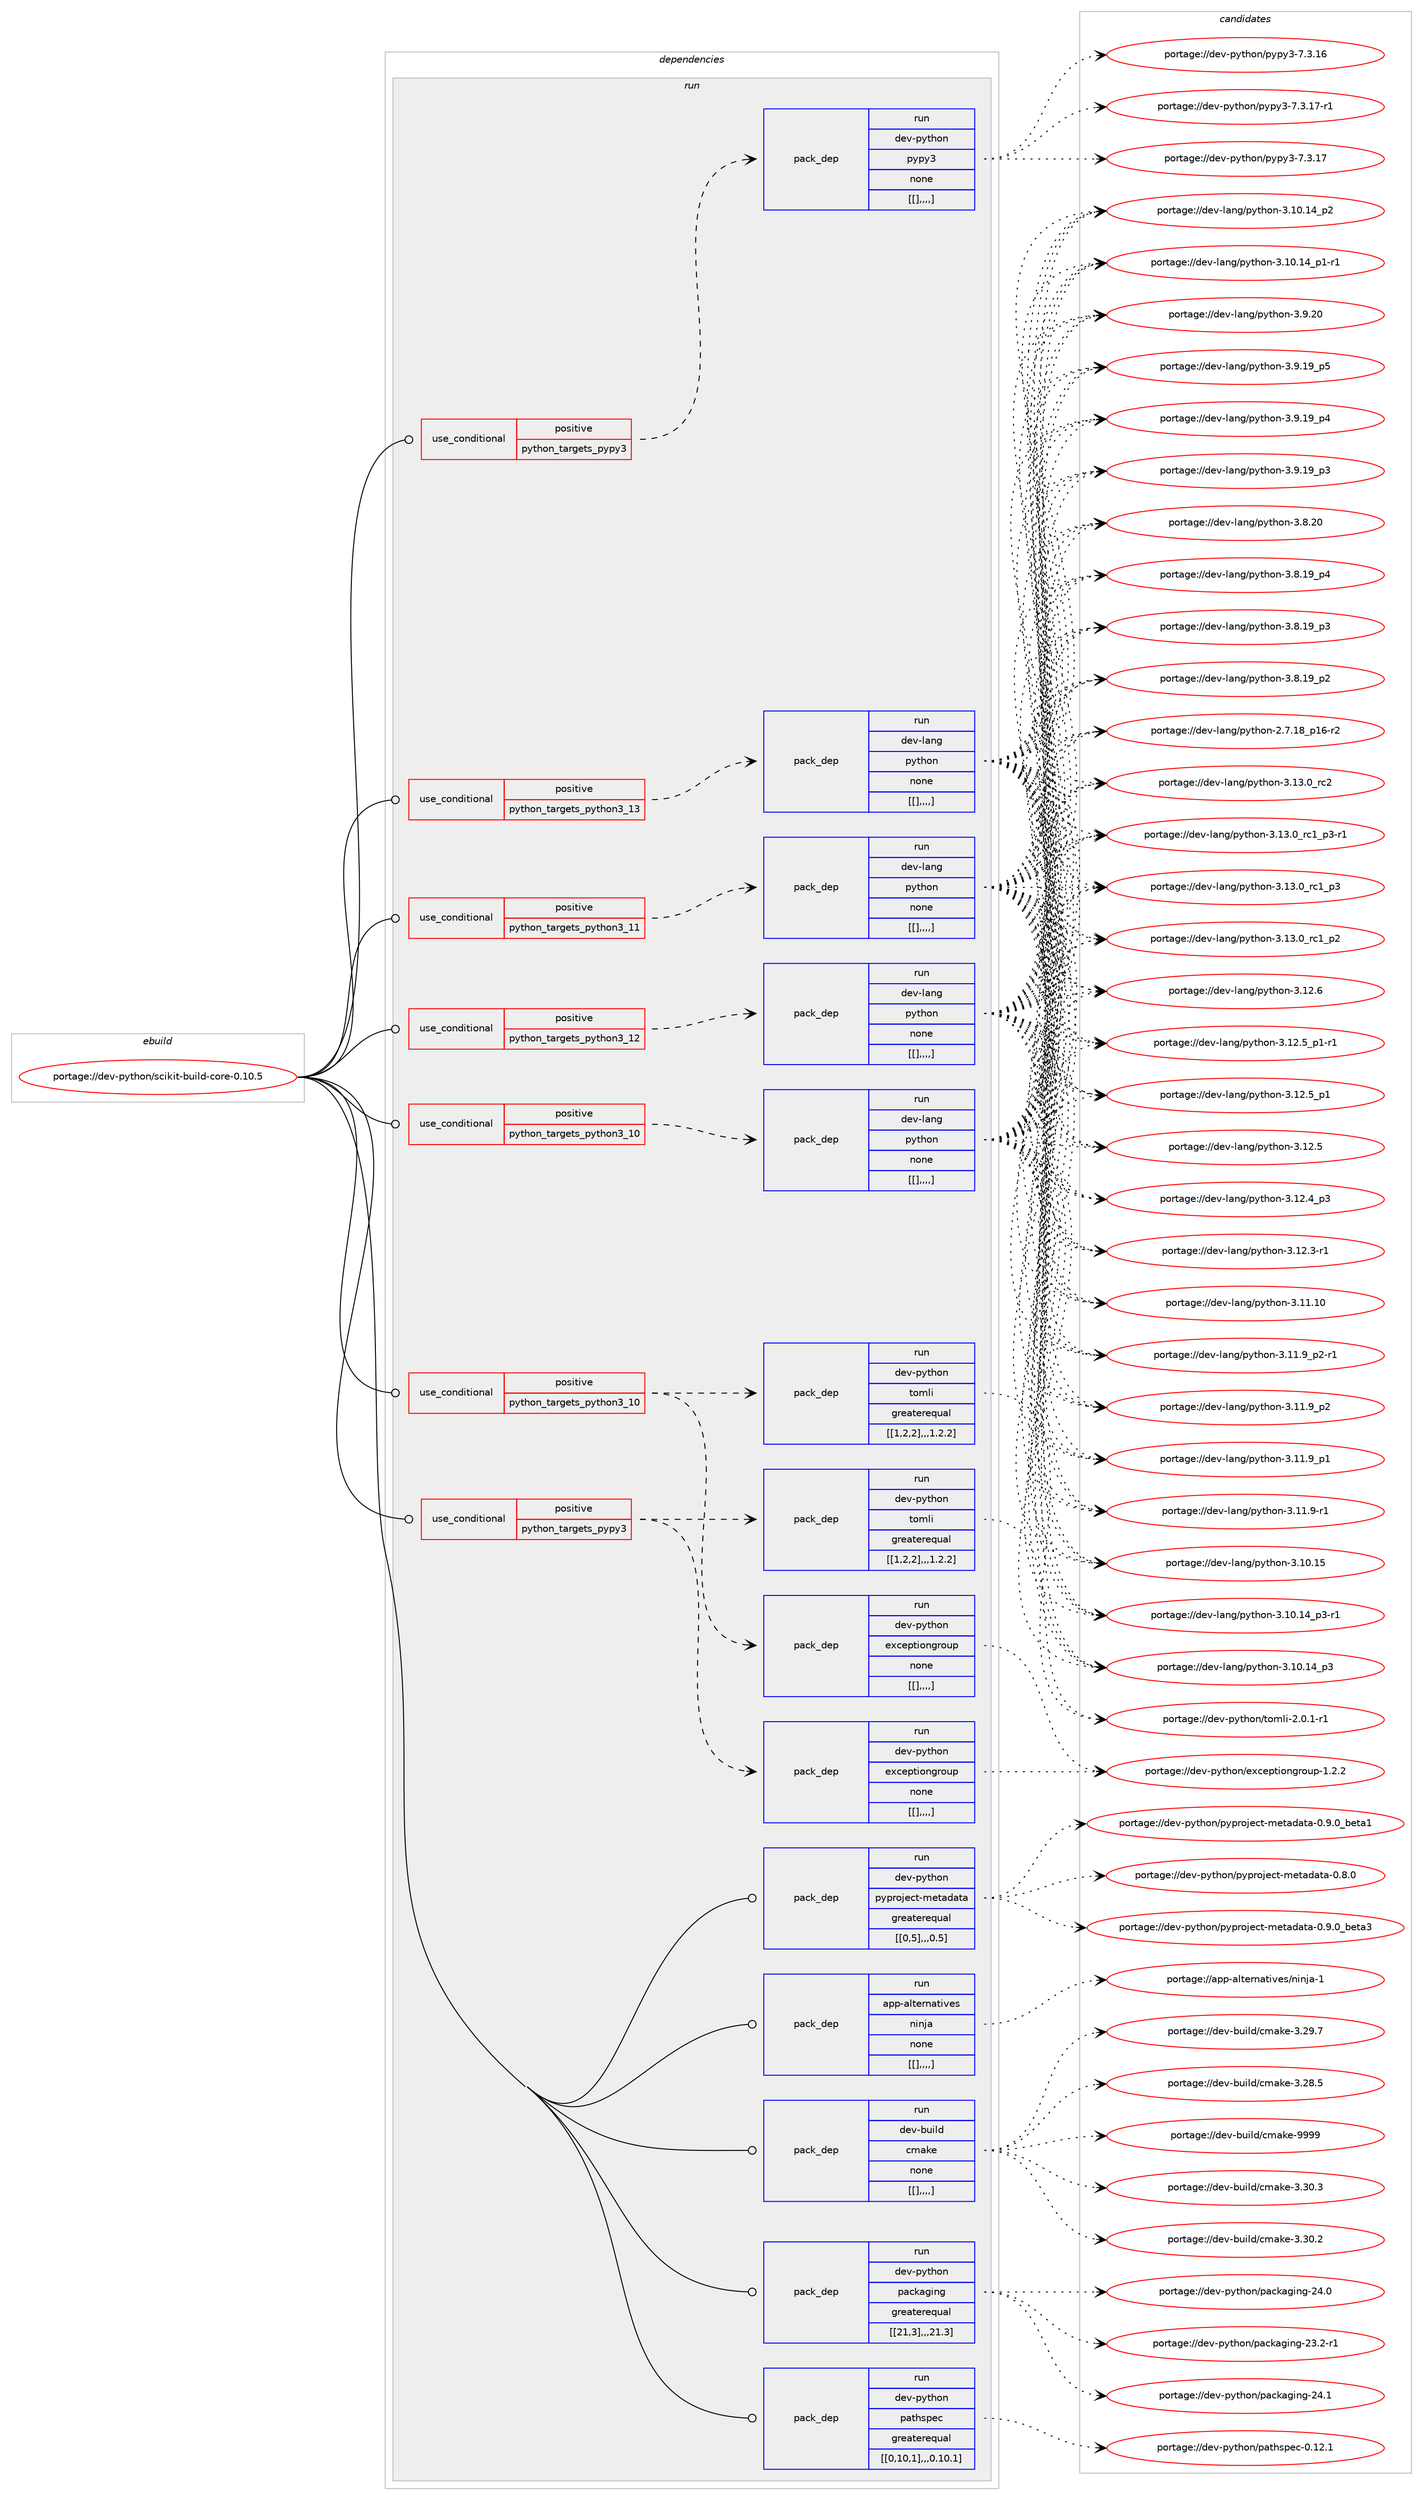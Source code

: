 digraph prolog {

# *************
# Graph options
# *************

newrank=true;
concentrate=true;
compound=true;
graph [rankdir=LR,fontname=Helvetica,fontsize=10,ranksep=1.5];#, ranksep=2.5, nodesep=0.2];
edge  [arrowhead=vee];
node  [fontname=Helvetica,fontsize=10];

# **********
# The ebuild
# **********

subgraph cluster_leftcol {
color=gray;
label=<<i>ebuild</i>>;
id [label="portage://dev-python/scikit-build-core-0.10.5", color=red, width=4, href="../dev-python/scikit-build-core-0.10.5.svg"];
}

# ****************
# The dependencies
# ****************

subgraph cluster_midcol {
color=gray;
label=<<i>dependencies</i>>;
subgraph cluster_compile {
fillcolor="#eeeeee";
style=filled;
label=<<i>compile</i>>;
}
subgraph cluster_compileandrun {
fillcolor="#eeeeee";
style=filled;
label=<<i>compile and run</i>>;
}
subgraph cluster_run {
fillcolor="#eeeeee";
style=filled;
label=<<i>run</i>>;
subgraph cond40241 {
dependency164520 [label=<<TABLE BORDER="0" CELLBORDER="1" CELLSPACING="0" CELLPADDING="4"><TR><TD ROWSPAN="3" CELLPADDING="10">use_conditional</TD></TR><TR><TD>positive</TD></TR><TR><TD>python_targets_pypy3</TD></TR></TABLE>>, shape=none, color=red];
subgraph pack123018 {
dependency164521 [label=<<TABLE BORDER="0" CELLBORDER="1" CELLSPACING="0" CELLPADDING="4" WIDTH="220"><TR><TD ROWSPAN="6" CELLPADDING="30">pack_dep</TD></TR><TR><TD WIDTH="110">run</TD></TR><TR><TD>dev-python</TD></TR><TR><TD>exceptiongroup</TD></TR><TR><TD>none</TD></TR><TR><TD>[[],,,,]</TD></TR></TABLE>>, shape=none, color=blue];
}
dependency164520:e -> dependency164521:w [weight=20,style="dashed",arrowhead="vee"];
subgraph pack123019 {
dependency164522 [label=<<TABLE BORDER="0" CELLBORDER="1" CELLSPACING="0" CELLPADDING="4" WIDTH="220"><TR><TD ROWSPAN="6" CELLPADDING="30">pack_dep</TD></TR><TR><TD WIDTH="110">run</TD></TR><TR><TD>dev-python</TD></TR><TR><TD>tomli</TD></TR><TR><TD>greaterequal</TD></TR><TR><TD>[[1,2,2],,,1.2.2]</TD></TR></TABLE>>, shape=none, color=blue];
}
dependency164520:e -> dependency164522:w [weight=20,style="dashed",arrowhead="vee"];
}
id:e -> dependency164520:w [weight=20,style="solid",arrowhead="odot"];
subgraph cond40242 {
dependency164523 [label=<<TABLE BORDER="0" CELLBORDER="1" CELLSPACING="0" CELLPADDING="4"><TR><TD ROWSPAN="3" CELLPADDING="10">use_conditional</TD></TR><TR><TD>positive</TD></TR><TR><TD>python_targets_pypy3</TD></TR></TABLE>>, shape=none, color=red];
subgraph pack123020 {
dependency164524 [label=<<TABLE BORDER="0" CELLBORDER="1" CELLSPACING="0" CELLPADDING="4" WIDTH="220"><TR><TD ROWSPAN="6" CELLPADDING="30">pack_dep</TD></TR><TR><TD WIDTH="110">run</TD></TR><TR><TD>dev-python</TD></TR><TR><TD>pypy3</TD></TR><TR><TD>none</TD></TR><TR><TD>[[],,,,]</TD></TR></TABLE>>, shape=none, color=blue];
}
dependency164523:e -> dependency164524:w [weight=20,style="dashed",arrowhead="vee"];
}
id:e -> dependency164523:w [weight=20,style="solid",arrowhead="odot"];
subgraph cond40243 {
dependency164525 [label=<<TABLE BORDER="0" CELLBORDER="1" CELLSPACING="0" CELLPADDING="4"><TR><TD ROWSPAN="3" CELLPADDING="10">use_conditional</TD></TR><TR><TD>positive</TD></TR><TR><TD>python_targets_python3_10</TD></TR></TABLE>>, shape=none, color=red];
subgraph pack123021 {
dependency164526 [label=<<TABLE BORDER="0" CELLBORDER="1" CELLSPACING="0" CELLPADDING="4" WIDTH="220"><TR><TD ROWSPAN="6" CELLPADDING="30">pack_dep</TD></TR><TR><TD WIDTH="110">run</TD></TR><TR><TD>dev-lang</TD></TR><TR><TD>python</TD></TR><TR><TD>none</TD></TR><TR><TD>[[],,,,]</TD></TR></TABLE>>, shape=none, color=blue];
}
dependency164525:e -> dependency164526:w [weight=20,style="dashed",arrowhead="vee"];
}
id:e -> dependency164525:w [weight=20,style="solid",arrowhead="odot"];
subgraph cond40244 {
dependency164527 [label=<<TABLE BORDER="0" CELLBORDER="1" CELLSPACING="0" CELLPADDING="4"><TR><TD ROWSPAN="3" CELLPADDING="10">use_conditional</TD></TR><TR><TD>positive</TD></TR><TR><TD>python_targets_python3_10</TD></TR></TABLE>>, shape=none, color=red];
subgraph pack123022 {
dependency164528 [label=<<TABLE BORDER="0" CELLBORDER="1" CELLSPACING="0" CELLPADDING="4" WIDTH="220"><TR><TD ROWSPAN="6" CELLPADDING="30">pack_dep</TD></TR><TR><TD WIDTH="110">run</TD></TR><TR><TD>dev-python</TD></TR><TR><TD>exceptiongroup</TD></TR><TR><TD>none</TD></TR><TR><TD>[[],,,,]</TD></TR></TABLE>>, shape=none, color=blue];
}
dependency164527:e -> dependency164528:w [weight=20,style="dashed",arrowhead="vee"];
subgraph pack123023 {
dependency164529 [label=<<TABLE BORDER="0" CELLBORDER="1" CELLSPACING="0" CELLPADDING="4" WIDTH="220"><TR><TD ROWSPAN="6" CELLPADDING="30">pack_dep</TD></TR><TR><TD WIDTH="110">run</TD></TR><TR><TD>dev-python</TD></TR><TR><TD>tomli</TD></TR><TR><TD>greaterequal</TD></TR><TR><TD>[[1,2,2],,,1.2.2]</TD></TR></TABLE>>, shape=none, color=blue];
}
dependency164527:e -> dependency164529:w [weight=20,style="dashed",arrowhead="vee"];
}
id:e -> dependency164527:w [weight=20,style="solid",arrowhead="odot"];
subgraph cond40245 {
dependency164530 [label=<<TABLE BORDER="0" CELLBORDER="1" CELLSPACING="0" CELLPADDING="4"><TR><TD ROWSPAN="3" CELLPADDING="10">use_conditional</TD></TR><TR><TD>positive</TD></TR><TR><TD>python_targets_python3_11</TD></TR></TABLE>>, shape=none, color=red];
subgraph pack123024 {
dependency164531 [label=<<TABLE BORDER="0" CELLBORDER="1" CELLSPACING="0" CELLPADDING="4" WIDTH="220"><TR><TD ROWSPAN="6" CELLPADDING="30">pack_dep</TD></TR><TR><TD WIDTH="110">run</TD></TR><TR><TD>dev-lang</TD></TR><TR><TD>python</TD></TR><TR><TD>none</TD></TR><TR><TD>[[],,,,]</TD></TR></TABLE>>, shape=none, color=blue];
}
dependency164530:e -> dependency164531:w [weight=20,style="dashed",arrowhead="vee"];
}
id:e -> dependency164530:w [weight=20,style="solid",arrowhead="odot"];
subgraph cond40246 {
dependency164532 [label=<<TABLE BORDER="0" CELLBORDER="1" CELLSPACING="0" CELLPADDING="4"><TR><TD ROWSPAN="3" CELLPADDING="10">use_conditional</TD></TR><TR><TD>positive</TD></TR><TR><TD>python_targets_python3_12</TD></TR></TABLE>>, shape=none, color=red];
subgraph pack123025 {
dependency164533 [label=<<TABLE BORDER="0" CELLBORDER="1" CELLSPACING="0" CELLPADDING="4" WIDTH="220"><TR><TD ROWSPAN="6" CELLPADDING="30">pack_dep</TD></TR><TR><TD WIDTH="110">run</TD></TR><TR><TD>dev-lang</TD></TR><TR><TD>python</TD></TR><TR><TD>none</TD></TR><TR><TD>[[],,,,]</TD></TR></TABLE>>, shape=none, color=blue];
}
dependency164532:e -> dependency164533:w [weight=20,style="dashed",arrowhead="vee"];
}
id:e -> dependency164532:w [weight=20,style="solid",arrowhead="odot"];
subgraph cond40247 {
dependency164534 [label=<<TABLE BORDER="0" CELLBORDER="1" CELLSPACING="0" CELLPADDING="4"><TR><TD ROWSPAN="3" CELLPADDING="10">use_conditional</TD></TR><TR><TD>positive</TD></TR><TR><TD>python_targets_python3_13</TD></TR></TABLE>>, shape=none, color=red];
subgraph pack123026 {
dependency164535 [label=<<TABLE BORDER="0" CELLBORDER="1" CELLSPACING="0" CELLPADDING="4" WIDTH="220"><TR><TD ROWSPAN="6" CELLPADDING="30">pack_dep</TD></TR><TR><TD WIDTH="110">run</TD></TR><TR><TD>dev-lang</TD></TR><TR><TD>python</TD></TR><TR><TD>none</TD></TR><TR><TD>[[],,,,]</TD></TR></TABLE>>, shape=none, color=blue];
}
dependency164534:e -> dependency164535:w [weight=20,style="dashed",arrowhead="vee"];
}
id:e -> dependency164534:w [weight=20,style="solid",arrowhead="odot"];
subgraph pack123027 {
dependency164536 [label=<<TABLE BORDER="0" CELLBORDER="1" CELLSPACING="0" CELLPADDING="4" WIDTH="220"><TR><TD ROWSPAN="6" CELLPADDING="30">pack_dep</TD></TR><TR><TD WIDTH="110">run</TD></TR><TR><TD>app-alternatives</TD></TR><TR><TD>ninja</TD></TR><TR><TD>none</TD></TR><TR><TD>[[],,,,]</TD></TR></TABLE>>, shape=none, color=blue];
}
id:e -> dependency164536:w [weight=20,style="solid",arrowhead="odot"];
subgraph pack123028 {
dependency164537 [label=<<TABLE BORDER="0" CELLBORDER="1" CELLSPACING="0" CELLPADDING="4" WIDTH="220"><TR><TD ROWSPAN="6" CELLPADDING="30">pack_dep</TD></TR><TR><TD WIDTH="110">run</TD></TR><TR><TD>dev-build</TD></TR><TR><TD>cmake</TD></TR><TR><TD>none</TD></TR><TR><TD>[[],,,,]</TD></TR></TABLE>>, shape=none, color=blue];
}
id:e -> dependency164537:w [weight=20,style="solid",arrowhead="odot"];
subgraph pack123029 {
dependency164538 [label=<<TABLE BORDER="0" CELLBORDER="1" CELLSPACING="0" CELLPADDING="4" WIDTH="220"><TR><TD ROWSPAN="6" CELLPADDING="30">pack_dep</TD></TR><TR><TD WIDTH="110">run</TD></TR><TR><TD>dev-python</TD></TR><TR><TD>packaging</TD></TR><TR><TD>greaterequal</TD></TR><TR><TD>[[21,3],,,21.3]</TD></TR></TABLE>>, shape=none, color=blue];
}
id:e -> dependency164538:w [weight=20,style="solid",arrowhead="odot"];
subgraph pack123030 {
dependency164539 [label=<<TABLE BORDER="0" CELLBORDER="1" CELLSPACING="0" CELLPADDING="4" WIDTH="220"><TR><TD ROWSPAN="6" CELLPADDING="30">pack_dep</TD></TR><TR><TD WIDTH="110">run</TD></TR><TR><TD>dev-python</TD></TR><TR><TD>pathspec</TD></TR><TR><TD>greaterequal</TD></TR><TR><TD>[[0,10,1],,,0.10.1]</TD></TR></TABLE>>, shape=none, color=blue];
}
id:e -> dependency164539:w [weight=20,style="solid",arrowhead="odot"];
subgraph pack123031 {
dependency164540 [label=<<TABLE BORDER="0" CELLBORDER="1" CELLSPACING="0" CELLPADDING="4" WIDTH="220"><TR><TD ROWSPAN="6" CELLPADDING="30">pack_dep</TD></TR><TR><TD WIDTH="110">run</TD></TR><TR><TD>dev-python</TD></TR><TR><TD>pyproject-metadata</TD></TR><TR><TD>greaterequal</TD></TR><TR><TD>[[0,5],,,0.5]</TD></TR></TABLE>>, shape=none, color=blue];
}
id:e -> dependency164540:w [weight=20,style="solid",arrowhead="odot"];
}
}

# **************
# The candidates
# **************

subgraph cluster_choices {
rank=same;
color=gray;
label=<<i>candidates</i>>;

subgraph choice123018 {
color=black;
nodesep=1;
choice100101118451121211161041111104710112099101112116105111110103114111117112454946504650 [label="portage://dev-python/exceptiongroup-1.2.2", color=red, width=4,href="../dev-python/exceptiongroup-1.2.2.svg"];
dependency164521:e -> choice100101118451121211161041111104710112099101112116105111110103114111117112454946504650:w [style=dotted,weight="100"];
}
subgraph choice123019 {
color=black;
nodesep=1;
choice10010111845112121116104111110471161111091081054550464846494511449 [label="portage://dev-python/tomli-2.0.1-r1", color=red, width=4,href="../dev-python/tomli-2.0.1-r1.svg"];
dependency164522:e -> choice10010111845112121116104111110471161111091081054550464846494511449:w [style=dotted,weight="100"];
}
subgraph choice123020 {
color=black;
nodesep=1;
choice100101118451121211161041111104711212111212151455546514649554511449 [label="portage://dev-python/pypy3-7.3.17-r1", color=red, width=4,href="../dev-python/pypy3-7.3.17-r1.svg"];
choice10010111845112121116104111110471121211121215145554651464955 [label="portage://dev-python/pypy3-7.3.17", color=red, width=4,href="../dev-python/pypy3-7.3.17.svg"];
choice10010111845112121116104111110471121211121215145554651464954 [label="portage://dev-python/pypy3-7.3.16", color=red, width=4,href="../dev-python/pypy3-7.3.16.svg"];
dependency164524:e -> choice100101118451121211161041111104711212111212151455546514649554511449:w [style=dotted,weight="100"];
dependency164524:e -> choice10010111845112121116104111110471121211121215145554651464955:w [style=dotted,weight="100"];
dependency164524:e -> choice10010111845112121116104111110471121211121215145554651464954:w [style=dotted,weight="100"];
}
subgraph choice123021 {
color=black;
nodesep=1;
choice10010111845108971101034711212111610411111045514649514648951149950 [label="portage://dev-lang/python-3.13.0_rc2", color=red, width=4,href="../dev-lang/python-3.13.0_rc2.svg"];
choice1001011184510897110103471121211161041111104551464951464895114994995112514511449 [label="portage://dev-lang/python-3.13.0_rc1_p3-r1", color=red, width=4,href="../dev-lang/python-3.13.0_rc1_p3-r1.svg"];
choice100101118451089711010347112121116104111110455146495146489511499499511251 [label="portage://dev-lang/python-3.13.0_rc1_p3", color=red, width=4,href="../dev-lang/python-3.13.0_rc1_p3.svg"];
choice100101118451089711010347112121116104111110455146495146489511499499511250 [label="portage://dev-lang/python-3.13.0_rc1_p2", color=red, width=4,href="../dev-lang/python-3.13.0_rc1_p2.svg"];
choice10010111845108971101034711212111610411111045514649504654 [label="portage://dev-lang/python-3.12.6", color=red, width=4,href="../dev-lang/python-3.12.6.svg"];
choice1001011184510897110103471121211161041111104551464950465395112494511449 [label="portage://dev-lang/python-3.12.5_p1-r1", color=red, width=4,href="../dev-lang/python-3.12.5_p1-r1.svg"];
choice100101118451089711010347112121116104111110455146495046539511249 [label="portage://dev-lang/python-3.12.5_p1", color=red, width=4,href="../dev-lang/python-3.12.5_p1.svg"];
choice10010111845108971101034711212111610411111045514649504653 [label="portage://dev-lang/python-3.12.5", color=red, width=4,href="../dev-lang/python-3.12.5.svg"];
choice100101118451089711010347112121116104111110455146495046529511251 [label="portage://dev-lang/python-3.12.4_p3", color=red, width=4,href="../dev-lang/python-3.12.4_p3.svg"];
choice100101118451089711010347112121116104111110455146495046514511449 [label="portage://dev-lang/python-3.12.3-r1", color=red, width=4,href="../dev-lang/python-3.12.3-r1.svg"];
choice1001011184510897110103471121211161041111104551464949464948 [label="portage://dev-lang/python-3.11.10", color=red, width=4,href="../dev-lang/python-3.11.10.svg"];
choice1001011184510897110103471121211161041111104551464949465795112504511449 [label="portage://dev-lang/python-3.11.9_p2-r1", color=red, width=4,href="../dev-lang/python-3.11.9_p2-r1.svg"];
choice100101118451089711010347112121116104111110455146494946579511250 [label="portage://dev-lang/python-3.11.9_p2", color=red, width=4,href="../dev-lang/python-3.11.9_p2.svg"];
choice100101118451089711010347112121116104111110455146494946579511249 [label="portage://dev-lang/python-3.11.9_p1", color=red, width=4,href="../dev-lang/python-3.11.9_p1.svg"];
choice100101118451089711010347112121116104111110455146494946574511449 [label="portage://dev-lang/python-3.11.9-r1", color=red, width=4,href="../dev-lang/python-3.11.9-r1.svg"];
choice1001011184510897110103471121211161041111104551464948464953 [label="portage://dev-lang/python-3.10.15", color=red, width=4,href="../dev-lang/python-3.10.15.svg"];
choice100101118451089711010347112121116104111110455146494846495295112514511449 [label="portage://dev-lang/python-3.10.14_p3-r1", color=red, width=4,href="../dev-lang/python-3.10.14_p3-r1.svg"];
choice10010111845108971101034711212111610411111045514649484649529511251 [label="portage://dev-lang/python-3.10.14_p3", color=red, width=4,href="../dev-lang/python-3.10.14_p3.svg"];
choice10010111845108971101034711212111610411111045514649484649529511250 [label="portage://dev-lang/python-3.10.14_p2", color=red, width=4,href="../dev-lang/python-3.10.14_p2.svg"];
choice100101118451089711010347112121116104111110455146494846495295112494511449 [label="portage://dev-lang/python-3.10.14_p1-r1", color=red, width=4,href="../dev-lang/python-3.10.14_p1-r1.svg"];
choice10010111845108971101034711212111610411111045514657465048 [label="portage://dev-lang/python-3.9.20", color=red, width=4,href="../dev-lang/python-3.9.20.svg"];
choice100101118451089711010347112121116104111110455146574649579511253 [label="portage://dev-lang/python-3.9.19_p5", color=red, width=4,href="../dev-lang/python-3.9.19_p5.svg"];
choice100101118451089711010347112121116104111110455146574649579511252 [label="portage://dev-lang/python-3.9.19_p4", color=red, width=4,href="../dev-lang/python-3.9.19_p4.svg"];
choice100101118451089711010347112121116104111110455146574649579511251 [label="portage://dev-lang/python-3.9.19_p3", color=red, width=4,href="../dev-lang/python-3.9.19_p3.svg"];
choice10010111845108971101034711212111610411111045514656465048 [label="portage://dev-lang/python-3.8.20", color=red, width=4,href="../dev-lang/python-3.8.20.svg"];
choice100101118451089711010347112121116104111110455146564649579511252 [label="portage://dev-lang/python-3.8.19_p4", color=red, width=4,href="../dev-lang/python-3.8.19_p4.svg"];
choice100101118451089711010347112121116104111110455146564649579511251 [label="portage://dev-lang/python-3.8.19_p3", color=red, width=4,href="../dev-lang/python-3.8.19_p3.svg"];
choice100101118451089711010347112121116104111110455146564649579511250 [label="portage://dev-lang/python-3.8.19_p2", color=red, width=4,href="../dev-lang/python-3.8.19_p2.svg"];
choice100101118451089711010347112121116104111110455046554649569511249544511450 [label="portage://dev-lang/python-2.7.18_p16-r2", color=red, width=4,href="../dev-lang/python-2.7.18_p16-r2.svg"];
dependency164526:e -> choice10010111845108971101034711212111610411111045514649514648951149950:w [style=dotted,weight="100"];
dependency164526:e -> choice1001011184510897110103471121211161041111104551464951464895114994995112514511449:w [style=dotted,weight="100"];
dependency164526:e -> choice100101118451089711010347112121116104111110455146495146489511499499511251:w [style=dotted,weight="100"];
dependency164526:e -> choice100101118451089711010347112121116104111110455146495146489511499499511250:w [style=dotted,weight="100"];
dependency164526:e -> choice10010111845108971101034711212111610411111045514649504654:w [style=dotted,weight="100"];
dependency164526:e -> choice1001011184510897110103471121211161041111104551464950465395112494511449:w [style=dotted,weight="100"];
dependency164526:e -> choice100101118451089711010347112121116104111110455146495046539511249:w [style=dotted,weight="100"];
dependency164526:e -> choice10010111845108971101034711212111610411111045514649504653:w [style=dotted,weight="100"];
dependency164526:e -> choice100101118451089711010347112121116104111110455146495046529511251:w [style=dotted,weight="100"];
dependency164526:e -> choice100101118451089711010347112121116104111110455146495046514511449:w [style=dotted,weight="100"];
dependency164526:e -> choice1001011184510897110103471121211161041111104551464949464948:w [style=dotted,weight="100"];
dependency164526:e -> choice1001011184510897110103471121211161041111104551464949465795112504511449:w [style=dotted,weight="100"];
dependency164526:e -> choice100101118451089711010347112121116104111110455146494946579511250:w [style=dotted,weight="100"];
dependency164526:e -> choice100101118451089711010347112121116104111110455146494946579511249:w [style=dotted,weight="100"];
dependency164526:e -> choice100101118451089711010347112121116104111110455146494946574511449:w [style=dotted,weight="100"];
dependency164526:e -> choice1001011184510897110103471121211161041111104551464948464953:w [style=dotted,weight="100"];
dependency164526:e -> choice100101118451089711010347112121116104111110455146494846495295112514511449:w [style=dotted,weight="100"];
dependency164526:e -> choice10010111845108971101034711212111610411111045514649484649529511251:w [style=dotted,weight="100"];
dependency164526:e -> choice10010111845108971101034711212111610411111045514649484649529511250:w [style=dotted,weight="100"];
dependency164526:e -> choice100101118451089711010347112121116104111110455146494846495295112494511449:w [style=dotted,weight="100"];
dependency164526:e -> choice10010111845108971101034711212111610411111045514657465048:w [style=dotted,weight="100"];
dependency164526:e -> choice100101118451089711010347112121116104111110455146574649579511253:w [style=dotted,weight="100"];
dependency164526:e -> choice100101118451089711010347112121116104111110455146574649579511252:w [style=dotted,weight="100"];
dependency164526:e -> choice100101118451089711010347112121116104111110455146574649579511251:w [style=dotted,weight="100"];
dependency164526:e -> choice10010111845108971101034711212111610411111045514656465048:w [style=dotted,weight="100"];
dependency164526:e -> choice100101118451089711010347112121116104111110455146564649579511252:w [style=dotted,weight="100"];
dependency164526:e -> choice100101118451089711010347112121116104111110455146564649579511251:w [style=dotted,weight="100"];
dependency164526:e -> choice100101118451089711010347112121116104111110455146564649579511250:w [style=dotted,weight="100"];
dependency164526:e -> choice100101118451089711010347112121116104111110455046554649569511249544511450:w [style=dotted,weight="100"];
}
subgraph choice123022 {
color=black;
nodesep=1;
choice100101118451121211161041111104710112099101112116105111110103114111117112454946504650 [label="portage://dev-python/exceptiongroup-1.2.2", color=red, width=4,href="../dev-python/exceptiongroup-1.2.2.svg"];
dependency164528:e -> choice100101118451121211161041111104710112099101112116105111110103114111117112454946504650:w [style=dotted,weight="100"];
}
subgraph choice123023 {
color=black;
nodesep=1;
choice10010111845112121116104111110471161111091081054550464846494511449 [label="portage://dev-python/tomli-2.0.1-r1", color=red, width=4,href="../dev-python/tomli-2.0.1-r1.svg"];
dependency164529:e -> choice10010111845112121116104111110471161111091081054550464846494511449:w [style=dotted,weight="100"];
}
subgraph choice123024 {
color=black;
nodesep=1;
choice10010111845108971101034711212111610411111045514649514648951149950 [label="portage://dev-lang/python-3.13.0_rc2", color=red, width=4,href="../dev-lang/python-3.13.0_rc2.svg"];
choice1001011184510897110103471121211161041111104551464951464895114994995112514511449 [label="portage://dev-lang/python-3.13.0_rc1_p3-r1", color=red, width=4,href="../dev-lang/python-3.13.0_rc1_p3-r1.svg"];
choice100101118451089711010347112121116104111110455146495146489511499499511251 [label="portage://dev-lang/python-3.13.0_rc1_p3", color=red, width=4,href="../dev-lang/python-3.13.0_rc1_p3.svg"];
choice100101118451089711010347112121116104111110455146495146489511499499511250 [label="portage://dev-lang/python-3.13.0_rc1_p2", color=red, width=4,href="../dev-lang/python-3.13.0_rc1_p2.svg"];
choice10010111845108971101034711212111610411111045514649504654 [label="portage://dev-lang/python-3.12.6", color=red, width=4,href="../dev-lang/python-3.12.6.svg"];
choice1001011184510897110103471121211161041111104551464950465395112494511449 [label="portage://dev-lang/python-3.12.5_p1-r1", color=red, width=4,href="../dev-lang/python-3.12.5_p1-r1.svg"];
choice100101118451089711010347112121116104111110455146495046539511249 [label="portage://dev-lang/python-3.12.5_p1", color=red, width=4,href="../dev-lang/python-3.12.5_p1.svg"];
choice10010111845108971101034711212111610411111045514649504653 [label="portage://dev-lang/python-3.12.5", color=red, width=4,href="../dev-lang/python-3.12.5.svg"];
choice100101118451089711010347112121116104111110455146495046529511251 [label="portage://dev-lang/python-3.12.4_p3", color=red, width=4,href="../dev-lang/python-3.12.4_p3.svg"];
choice100101118451089711010347112121116104111110455146495046514511449 [label="portage://dev-lang/python-3.12.3-r1", color=red, width=4,href="../dev-lang/python-3.12.3-r1.svg"];
choice1001011184510897110103471121211161041111104551464949464948 [label="portage://dev-lang/python-3.11.10", color=red, width=4,href="../dev-lang/python-3.11.10.svg"];
choice1001011184510897110103471121211161041111104551464949465795112504511449 [label="portage://dev-lang/python-3.11.9_p2-r1", color=red, width=4,href="../dev-lang/python-3.11.9_p2-r1.svg"];
choice100101118451089711010347112121116104111110455146494946579511250 [label="portage://dev-lang/python-3.11.9_p2", color=red, width=4,href="../dev-lang/python-3.11.9_p2.svg"];
choice100101118451089711010347112121116104111110455146494946579511249 [label="portage://dev-lang/python-3.11.9_p1", color=red, width=4,href="../dev-lang/python-3.11.9_p1.svg"];
choice100101118451089711010347112121116104111110455146494946574511449 [label="portage://dev-lang/python-3.11.9-r1", color=red, width=4,href="../dev-lang/python-3.11.9-r1.svg"];
choice1001011184510897110103471121211161041111104551464948464953 [label="portage://dev-lang/python-3.10.15", color=red, width=4,href="../dev-lang/python-3.10.15.svg"];
choice100101118451089711010347112121116104111110455146494846495295112514511449 [label="portage://dev-lang/python-3.10.14_p3-r1", color=red, width=4,href="../dev-lang/python-3.10.14_p3-r1.svg"];
choice10010111845108971101034711212111610411111045514649484649529511251 [label="portage://dev-lang/python-3.10.14_p3", color=red, width=4,href="../dev-lang/python-3.10.14_p3.svg"];
choice10010111845108971101034711212111610411111045514649484649529511250 [label="portage://dev-lang/python-3.10.14_p2", color=red, width=4,href="../dev-lang/python-3.10.14_p2.svg"];
choice100101118451089711010347112121116104111110455146494846495295112494511449 [label="portage://dev-lang/python-3.10.14_p1-r1", color=red, width=4,href="../dev-lang/python-3.10.14_p1-r1.svg"];
choice10010111845108971101034711212111610411111045514657465048 [label="portage://dev-lang/python-3.9.20", color=red, width=4,href="../dev-lang/python-3.9.20.svg"];
choice100101118451089711010347112121116104111110455146574649579511253 [label="portage://dev-lang/python-3.9.19_p5", color=red, width=4,href="../dev-lang/python-3.9.19_p5.svg"];
choice100101118451089711010347112121116104111110455146574649579511252 [label="portage://dev-lang/python-3.9.19_p4", color=red, width=4,href="../dev-lang/python-3.9.19_p4.svg"];
choice100101118451089711010347112121116104111110455146574649579511251 [label="portage://dev-lang/python-3.9.19_p3", color=red, width=4,href="../dev-lang/python-3.9.19_p3.svg"];
choice10010111845108971101034711212111610411111045514656465048 [label="portage://dev-lang/python-3.8.20", color=red, width=4,href="../dev-lang/python-3.8.20.svg"];
choice100101118451089711010347112121116104111110455146564649579511252 [label="portage://dev-lang/python-3.8.19_p4", color=red, width=4,href="../dev-lang/python-3.8.19_p4.svg"];
choice100101118451089711010347112121116104111110455146564649579511251 [label="portage://dev-lang/python-3.8.19_p3", color=red, width=4,href="../dev-lang/python-3.8.19_p3.svg"];
choice100101118451089711010347112121116104111110455146564649579511250 [label="portage://dev-lang/python-3.8.19_p2", color=red, width=4,href="../dev-lang/python-3.8.19_p2.svg"];
choice100101118451089711010347112121116104111110455046554649569511249544511450 [label="portage://dev-lang/python-2.7.18_p16-r2", color=red, width=4,href="../dev-lang/python-2.7.18_p16-r2.svg"];
dependency164531:e -> choice10010111845108971101034711212111610411111045514649514648951149950:w [style=dotted,weight="100"];
dependency164531:e -> choice1001011184510897110103471121211161041111104551464951464895114994995112514511449:w [style=dotted,weight="100"];
dependency164531:e -> choice100101118451089711010347112121116104111110455146495146489511499499511251:w [style=dotted,weight="100"];
dependency164531:e -> choice100101118451089711010347112121116104111110455146495146489511499499511250:w [style=dotted,weight="100"];
dependency164531:e -> choice10010111845108971101034711212111610411111045514649504654:w [style=dotted,weight="100"];
dependency164531:e -> choice1001011184510897110103471121211161041111104551464950465395112494511449:w [style=dotted,weight="100"];
dependency164531:e -> choice100101118451089711010347112121116104111110455146495046539511249:w [style=dotted,weight="100"];
dependency164531:e -> choice10010111845108971101034711212111610411111045514649504653:w [style=dotted,weight="100"];
dependency164531:e -> choice100101118451089711010347112121116104111110455146495046529511251:w [style=dotted,weight="100"];
dependency164531:e -> choice100101118451089711010347112121116104111110455146495046514511449:w [style=dotted,weight="100"];
dependency164531:e -> choice1001011184510897110103471121211161041111104551464949464948:w [style=dotted,weight="100"];
dependency164531:e -> choice1001011184510897110103471121211161041111104551464949465795112504511449:w [style=dotted,weight="100"];
dependency164531:e -> choice100101118451089711010347112121116104111110455146494946579511250:w [style=dotted,weight="100"];
dependency164531:e -> choice100101118451089711010347112121116104111110455146494946579511249:w [style=dotted,weight="100"];
dependency164531:e -> choice100101118451089711010347112121116104111110455146494946574511449:w [style=dotted,weight="100"];
dependency164531:e -> choice1001011184510897110103471121211161041111104551464948464953:w [style=dotted,weight="100"];
dependency164531:e -> choice100101118451089711010347112121116104111110455146494846495295112514511449:w [style=dotted,weight="100"];
dependency164531:e -> choice10010111845108971101034711212111610411111045514649484649529511251:w [style=dotted,weight="100"];
dependency164531:e -> choice10010111845108971101034711212111610411111045514649484649529511250:w [style=dotted,weight="100"];
dependency164531:e -> choice100101118451089711010347112121116104111110455146494846495295112494511449:w [style=dotted,weight="100"];
dependency164531:e -> choice10010111845108971101034711212111610411111045514657465048:w [style=dotted,weight="100"];
dependency164531:e -> choice100101118451089711010347112121116104111110455146574649579511253:w [style=dotted,weight="100"];
dependency164531:e -> choice100101118451089711010347112121116104111110455146574649579511252:w [style=dotted,weight="100"];
dependency164531:e -> choice100101118451089711010347112121116104111110455146574649579511251:w [style=dotted,weight="100"];
dependency164531:e -> choice10010111845108971101034711212111610411111045514656465048:w [style=dotted,weight="100"];
dependency164531:e -> choice100101118451089711010347112121116104111110455146564649579511252:w [style=dotted,weight="100"];
dependency164531:e -> choice100101118451089711010347112121116104111110455146564649579511251:w [style=dotted,weight="100"];
dependency164531:e -> choice100101118451089711010347112121116104111110455146564649579511250:w [style=dotted,weight="100"];
dependency164531:e -> choice100101118451089711010347112121116104111110455046554649569511249544511450:w [style=dotted,weight="100"];
}
subgraph choice123025 {
color=black;
nodesep=1;
choice10010111845108971101034711212111610411111045514649514648951149950 [label="portage://dev-lang/python-3.13.0_rc2", color=red, width=4,href="../dev-lang/python-3.13.0_rc2.svg"];
choice1001011184510897110103471121211161041111104551464951464895114994995112514511449 [label="portage://dev-lang/python-3.13.0_rc1_p3-r1", color=red, width=4,href="../dev-lang/python-3.13.0_rc1_p3-r1.svg"];
choice100101118451089711010347112121116104111110455146495146489511499499511251 [label="portage://dev-lang/python-3.13.0_rc1_p3", color=red, width=4,href="../dev-lang/python-3.13.0_rc1_p3.svg"];
choice100101118451089711010347112121116104111110455146495146489511499499511250 [label="portage://dev-lang/python-3.13.0_rc1_p2", color=red, width=4,href="../dev-lang/python-3.13.0_rc1_p2.svg"];
choice10010111845108971101034711212111610411111045514649504654 [label="portage://dev-lang/python-3.12.6", color=red, width=4,href="../dev-lang/python-3.12.6.svg"];
choice1001011184510897110103471121211161041111104551464950465395112494511449 [label="portage://dev-lang/python-3.12.5_p1-r1", color=red, width=4,href="../dev-lang/python-3.12.5_p1-r1.svg"];
choice100101118451089711010347112121116104111110455146495046539511249 [label="portage://dev-lang/python-3.12.5_p1", color=red, width=4,href="../dev-lang/python-3.12.5_p1.svg"];
choice10010111845108971101034711212111610411111045514649504653 [label="portage://dev-lang/python-3.12.5", color=red, width=4,href="../dev-lang/python-3.12.5.svg"];
choice100101118451089711010347112121116104111110455146495046529511251 [label="portage://dev-lang/python-3.12.4_p3", color=red, width=4,href="../dev-lang/python-3.12.4_p3.svg"];
choice100101118451089711010347112121116104111110455146495046514511449 [label="portage://dev-lang/python-3.12.3-r1", color=red, width=4,href="../dev-lang/python-3.12.3-r1.svg"];
choice1001011184510897110103471121211161041111104551464949464948 [label="portage://dev-lang/python-3.11.10", color=red, width=4,href="../dev-lang/python-3.11.10.svg"];
choice1001011184510897110103471121211161041111104551464949465795112504511449 [label="portage://dev-lang/python-3.11.9_p2-r1", color=red, width=4,href="../dev-lang/python-3.11.9_p2-r1.svg"];
choice100101118451089711010347112121116104111110455146494946579511250 [label="portage://dev-lang/python-3.11.9_p2", color=red, width=4,href="../dev-lang/python-3.11.9_p2.svg"];
choice100101118451089711010347112121116104111110455146494946579511249 [label="portage://dev-lang/python-3.11.9_p1", color=red, width=4,href="../dev-lang/python-3.11.9_p1.svg"];
choice100101118451089711010347112121116104111110455146494946574511449 [label="portage://dev-lang/python-3.11.9-r1", color=red, width=4,href="../dev-lang/python-3.11.9-r1.svg"];
choice1001011184510897110103471121211161041111104551464948464953 [label="portage://dev-lang/python-3.10.15", color=red, width=4,href="../dev-lang/python-3.10.15.svg"];
choice100101118451089711010347112121116104111110455146494846495295112514511449 [label="portage://dev-lang/python-3.10.14_p3-r1", color=red, width=4,href="../dev-lang/python-3.10.14_p3-r1.svg"];
choice10010111845108971101034711212111610411111045514649484649529511251 [label="portage://dev-lang/python-3.10.14_p3", color=red, width=4,href="../dev-lang/python-3.10.14_p3.svg"];
choice10010111845108971101034711212111610411111045514649484649529511250 [label="portage://dev-lang/python-3.10.14_p2", color=red, width=4,href="../dev-lang/python-3.10.14_p2.svg"];
choice100101118451089711010347112121116104111110455146494846495295112494511449 [label="portage://dev-lang/python-3.10.14_p1-r1", color=red, width=4,href="../dev-lang/python-3.10.14_p1-r1.svg"];
choice10010111845108971101034711212111610411111045514657465048 [label="portage://dev-lang/python-3.9.20", color=red, width=4,href="../dev-lang/python-3.9.20.svg"];
choice100101118451089711010347112121116104111110455146574649579511253 [label="portage://dev-lang/python-3.9.19_p5", color=red, width=4,href="../dev-lang/python-3.9.19_p5.svg"];
choice100101118451089711010347112121116104111110455146574649579511252 [label="portage://dev-lang/python-3.9.19_p4", color=red, width=4,href="../dev-lang/python-3.9.19_p4.svg"];
choice100101118451089711010347112121116104111110455146574649579511251 [label="portage://dev-lang/python-3.9.19_p3", color=red, width=4,href="../dev-lang/python-3.9.19_p3.svg"];
choice10010111845108971101034711212111610411111045514656465048 [label="portage://dev-lang/python-3.8.20", color=red, width=4,href="../dev-lang/python-3.8.20.svg"];
choice100101118451089711010347112121116104111110455146564649579511252 [label="portage://dev-lang/python-3.8.19_p4", color=red, width=4,href="../dev-lang/python-3.8.19_p4.svg"];
choice100101118451089711010347112121116104111110455146564649579511251 [label="portage://dev-lang/python-3.8.19_p3", color=red, width=4,href="../dev-lang/python-3.8.19_p3.svg"];
choice100101118451089711010347112121116104111110455146564649579511250 [label="portage://dev-lang/python-3.8.19_p2", color=red, width=4,href="../dev-lang/python-3.8.19_p2.svg"];
choice100101118451089711010347112121116104111110455046554649569511249544511450 [label="portage://dev-lang/python-2.7.18_p16-r2", color=red, width=4,href="../dev-lang/python-2.7.18_p16-r2.svg"];
dependency164533:e -> choice10010111845108971101034711212111610411111045514649514648951149950:w [style=dotted,weight="100"];
dependency164533:e -> choice1001011184510897110103471121211161041111104551464951464895114994995112514511449:w [style=dotted,weight="100"];
dependency164533:e -> choice100101118451089711010347112121116104111110455146495146489511499499511251:w [style=dotted,weight="100"];
dependency164533:e -> choice100101118451089711010347112121116104111110455146495146489511499499511250:w [style=dotted,weight="100"];
dependency164533:e -> choice10010111845108971101034711212111610411111045514649504654:w [style=dotted,weight="100"];
dependency164533:e -> choice1001011184510897110103471121211161041111104551464950465395112494511449:w [style=dotted,weight="100"];
dependency164533:e -> choice100101118451089711010347112121116104111110455146495046539511249:w [style=dotted,weight="100"];
dependency164533:e -> choice10010111845108971101034711212111610411111045514649504653:w [style=dotted,weight="100"];
dependency164533:e -> choice100101118451089711010347112121116104111110455146495046529511251:w [style=dotted,weight="100"];
dependency164533:e -> choice100101118451089711010347112121116104111110455146495046514511449:w [style=dotted,weight="100"];
dependency164533:e -> choice1001011184510897110103471121211161041111104551464949464948:w [style=dotted,weight="100"];
dependency164533:e -> choice1001011184510897110103471121211161041111104551464949465795112504511449:w [style=dotted,weight="100"];
dependency164533:e -> choice100101118451089711010347112121116104111110455146494946579511250:w [style=dotted,weight="100"];
dependency164533:e -> choice100101118451089711010347112121116104111110455146494946579511249:w [style=dotted,weight="100"];
dependency164533:e -> choice100101118451089711010347112121116104111110455146494946574511449:w [style=dotted,weight="100"];
dependency164533:e -> choice1001011184510897110103471121211161041111104551464948464953:w [style=dotted,weight="100"];
dependency164533:e -> choice100101118451089711010347112121116104111110455146494846495295112514511449:w [style=dotted,weight="100"];
dependency164533:e -> choice10010111845108971101034711212111610411111045514649484649529511251:w [style=dotted,weight="100"];
dependency164533:e -> choice10010111845108971101034711212111610411111045514649484649529511250:w [style=dotted,weight="100"];
dependency164533:e -> choice100101118451089711010347112121116104111110455146494846495295112494511449:w [style=dotted,weight="100"];
dependency164533:e -> choice10010111845108971101034711212111610411111045514657465048:w [style=dotted,weight="100"];
dependency164533:e -> choice100101118451089711010347112121116104111110455146574649579511253:w [style=dotted,weight="100"];
dependency164533:e -> choice100101118451089711010347112121116104111110455146574649579511252:w [style=dotted,weight="100"];
dependency164533:e -> choice100101118451089711010347112121116104111110455146574649579511251:w [style=dotted,weight="100"];
dependency164533:e -> choice10010111845108971101034711212111610411111045514656465048:w [style=dotted,weight="100"];
dependency164533:e -> choice100101118451089711010347112121116104111110455146564649579511252:w [style=dotted,weight="100"];
dependency164533:e -> choice100101118451089711010347112121116104111110455146564649579511251:w [style=dotted,weight="100"];
dependency164533:e -> choice100101118451089711010347112121116104111110455146564649579511250:w [style=dotted,weight="100"];
dependency164533:e -> choice100101118451089711010347112121116104111110455046554649569511249544511450:w [style=dotted,weight="100"];
}
subgraph choice123026 {
color=black;
nodesep=1;
choice10010111845108971101034711212111610411111045514649514648951149950 [label="portage://dev-lang/python-3.13.0_rc2", color=red, width=4,href="../dev-lang/python-3.13.0_rc2.svg"];
choice1001011184510897110103471121211161041111104551464951464895114994995112514511449 [label="portage://dev-lang/python-3.13.0_rc1_p3-r1", color=red, width=4,href="../dev-lang/python-3.13.0_rc1_p3-r1.svg"];
choice100101118451089711010347112121116104111110455146495146489511499499511251 [label="portage://dev-lang/python-3.13.0_rc1_p3", color=red, width=4,href="../dev-lang/python-3.13.0_rc1_p3.svg"];
choice100101118451089711010347112121116104111110455146495146489511499499511250 [label="portage://dev-lang/python-3.13.0_rc1_p2", color=red, width=4,href="../dev-lang/python-3.13.0_rc1_p2.svg"];
choice10010111845108971101034711212111610411111045514649504654 [label="portage://dev-lang/python-3.12.6", color=red, width=4,href="../dev-lang/python-3.12.6.svg"];
choice1001011184510897110103471121211161041111104551464950465395112494511449 [label="portage://dev-lang/python-3.12.5_p1-r1", color=red, width=4,href="../dev-lang/python-3.12.5_p1-r1.svg"];
choice100101118451089711010347112121116104111110455146495046539511249 [label="portage://dev-lang/python-3.12.5_p1", color=red, width=4,href="../dev-lang/python-3.12.5_p1.svg"];
choice10010111845108971101034711212111610411111045514649504653 [label="portage://dev-lang/python-3.12.5", color=red, width=4,href="../dev-lang/python-3.12.5.svg"];
choice100101118451089711010347112121116104111110455146495046529511251 [label="portage://dev-lang/python-3.12.4_p3", color=red, width=4,href="../dev-lang/python-3.12.4_p3.svg"];
choice100101118451089711010347112121116104111110455146495046514511449 [label="portage://dev-lang/python-3.12.3-r1", color=red, width=4,href="../dev-lang/python-3.12.3-r1.svg"];
choice1001011184510897110103471121211161041111104551464949464948 [label="portage://dev-lang/python-3.11.10", color=red, width=4,href="../dev-lang/python-3.11.10.svg"];
choice1001011184510897110103471121211161041111104551464949465795112504511449 [label="portage://dev-lang/python-3.11.9_p2-r1", color=red, width=4,href="../dev-lang/python-3.11.9_p2-r1.svg"];
choice100101118451089711010347112121116104111110455146494946579511250 [label="portage://dev-lang/python-3.11.9_p2", color=red, width=4,href="../dev-lang/python-3.11.9_p2.svg"];
choice100101118451089711010347112121116104111110455146494946579511249 [label="portage://dev-lang/python-3.11.9_p1", color=red, width=4,href="../dev-lang/python-3.11.9_p1.svg"];
choice100101118451089711010347112121116104111110455146494946574511449 [label="portage://dev-lang/python-3.11.9-r1", color=red, width=4,href="../dev-lang/python-3.11.9-r1.svg"];
choice1001011184510897110103471121211161041111104551464948464953 [label="portage://dev-lang/python-3.10.15", color=red, width=4,href="../dev-lang/python-3.10.15.svg"];
choice100101118451089711010347112121116104111110455146494846495295112514511449 [label="portage://dev-lang/python-3.10.14_p3-r1", color=red, width=4,href="../dev-lang/python-3.10.14_p3-r1.svg"];
choice10010111845108971101034711212111610411111045514649484649529511251 [label="portage://dev-lang/python-3.10.14_p3", color=red, width=4,href="../dev-lang/python-3.10.14_p3.svg"];
choice10010111845108971101034711212111610411111045514649484649529511250 [label="portage://dev-lang/python-3.10.14_p2", color=red, width=4,href="../dev-lang/python-3.10.14_p2.svg"];
choice100101118451089711010347112121116104111110455146494846495295112494511449 [label="portage://dev-lang/python-3.10.14_p1-r1", color=red, width=4,href="../dev-lang/python-3.10.14_p1-r1.svg"];
choice10010111845108971101034711212111610411111045514657465048 [label="portage://dev-lang/python-3.9.20", color=red, width=4,href="../dev-lang/python-3.9.20.svg"];
choice100101118451089711010347112121116104111110455146574649579511253 [label="portage://dev-lang/python-3.9.19_p5", color=red, width=4,href="../dev-lang/python-3.9.19_p5.svg"];
choice100101118451089711010347112121116104111110455146574649579511252 [label="portage://dev-lang/python-3.9.19_p4", color=red, width=4,href="../dev-lang/python-3.9.19_p4.svg"];
choice100101118451089711010347112121116104111110455146574649579511251 [label="portage://dev-lang/python-3.9.19_p3", color=red, width=4,href="../dev-lang/python-3.9.19_p3.svg"];
choice10010111845108971101034711212111610411111045514656465048 [label="portage://dev-lang/python-3.8.20", color=red, width=4,href="../dev-lang/python-3.8.20.svg"];
choice100101118451089711010347112121116104111110455146564649579511252 [label="portage://dev-lang/python-3.8.19_p4", color=red, width=4,href="../dev-lang/python-3.8.19_p4.svg"];
choice100101118451089711010347112121116104111110455146564649579511251 [label="portage://dev-lang/python-3.8.19_p3", color=red, width=4,href="../dev-lang/python-3.8.19_p3.svg"];
choice100101118451089711010347112121116104111110455146564649579511250 [label="portage://dev-lang/python-3.8.19_p2", color=red, width=4,href="../dev-lang/python-3.8.19_p2.svg"];
choice100101118451089711010347112121116104111110455046554649569511249544511450 [label="portage://dev-lang/python-2.7.18_p16-r2", color=red, width=4,href="../dev-lang/python-2.7.18_p16-r2.svg"];
dependency164535:e -> choice10010111845108971101034711212111610411111045514649514648951149950:w [style=dotted,weight="100"];
dependency164535:e -> choice1001011184510897110103471121211161041111104551464951464895114994995112514511449:w [style=dotted,weight="100"];
dependency164535:e -> choice100101118451089711010347112121116104111110455146495146489511499499511251:w [style=dotted,weight="100"];
dependency164535:e -> choice100101118451089711010347112121116104111110455146495146489511499499511250:w [style=dotted,weight="100"];
dependency164535:e -> choice10010111845108971101034711212111610411111045514649504654:w [style=dotted,weight="100"];
dependency164535:e -> choice1001011184510897110103471121211161041111104551464950465395112494511449:w [style=dotted,weight="100"];
dependency164535:e -> choice100101118451089711010347112121116104111110455146495046539511249:w [style=dotted,weight="100"];
dependency164535:e -> choice10010111845108971101034711212111610411111045514649504653:w [style=dotted,weight="100"];
dependency164535:e -> choice100101118451089711010347112121116104111110455146495046529511251:w [style=dotted,weight="100"];
dependency164535:e -> choice100101118451089711010347112121116104111110455146495046514511449:w [style=dotted,weight="100"];
dependency164535:e -> choice1001011184510897110103471121211161041111104551464949464948:w [style=dotted,weight="100"];
dependency164535:e -> choice1001011184510897110103471121211161041111104551464949465795112504511449:w [style=dotted,weight="100"];
dependency164535:e -> choice100101118451089711010347112121116104111110455146494946579511250:w [style=dotted,weight="100"];
dependency164535:e -> choice100101118451089711010347112121116104111110455146494946579511249:w [style=dotted,weight="100"];
dependency164535:e -> choice100101118451089711010347112121116104111110455146494946574511449:w [style=dotted,weight="100"];
dependency164535:e -> choice1001011184510897110103471121211161041111104551464948464953:w [style=dotted,weight="100"];
dependency164535:e -> choice100101118451089711010347112121116104111110455146494846495295112514511449:w [style=dotted,weight="100"];
dependency164535:e -> choice10010111845108971101034711212111610411111045514649484649529511251:w [style=dotted,weight="100"];
dependency164535:e -> choice10010111845108971101034711212111610411111045514649484649529511250:w [style=dotted,weight="100"];
dependency164535:e -> choice100101118451089711010347112121116104111110455146494846495295112494511449:w [style=dotted,weight="100"];
dependency164535:e -> choice10010111845108971101034711212111610411111045514657465048:w [style=dotted,weight="100"];
dependency164535:e -> choice100101118451089711010347112121116104111110455146574649579511253:w [style=dotted,weight="100"];
dependency164535:e -> choice100101118451089711010347112121116104111110455146574649579511252:w [style=dotted,weight="100"];
dependency164535:e -> choice100101118451089711010347112121116104111110455146574649579511251:w [style=dotted,weight="100"];
dependency164535:e -> choice10010111845108971101034711212111610411111045514656465048:w [style=dotted,weight="100"];
dependency164535:e -> choice100101118451089711010347112121116104111110455146564649579511252:w [style=dotted,weight="100"];
dependency164535:e -> choice100101118451089711010347112121116104111110455146564649579511251:w [style=dotted,weight="100"];
dependency164535:e -> choice100101118451089711010347112121116104111110455146564649579511250:w [style=dotted,weight="100"];
dependency164535:e -> choice100101118451089711010347112121116104111110455046554649569511249544511450:w [style=dotted,weight="100"];
}
subgraph choice123027 {
color=black;
nodesep=1;
choice9711211245971081161011141109711610511810111547110105110106974549 [label="portage://app-alternatives/ninja-1", color=red, width=4,href="../app-alternatives/ninja-1.svg"];
dependency164536:e -> choice9711211245971081161011141109711610511810111547110105110106974549:w [style=dotted,weight="100"];
}
subgraph choice123028 {
color=black;
nodesep=1;
choice10010111845981171051081004799109971071014557575757 [label="portage://dev-build/cmake-9999", color=red, width=4,href="../dev-build/cmake-9999.svg"];
choice100101118459811710510810047991099710710145514651484651 [label="portage://dev-build/cmake-3.30.3", color=red, width=4,href="../dev-build/cmake-3.30.3.svg"];
choice100101118459811710510810047991099710710145514651484650 [label="portage://dev-build/cmake-3.30.2", color=red, width=4,href="../dev-build/cmake-3.30.2.svg"];
choice100101118459811710510810047991099710710145514650574655 [label="portage://dev-build/cmake-3.29.7", color=red, width=4,href="../dev-build/cmake-3.29.7.svg"];
choice100101118459811710510810047991099710710145514650564653 [label="portage://dev-build/cmake-3.28.5", color=red, width=4,href="../dev-build/cmake-3.28.5.svg"];
dependency164537:e -> choice10010111845981171051081004799109971071014557575757:w [style=dotted,weight="100"];
dependency164537:e -> choice100101118459811710510810047991099710710145514651484651:w [style=dotted,weight="100"];
dependency164537:e -> choice100101118459811710510810047991099710710145514651484650:w [style=dotted,weight="100"];
dependency164537:e -> choice100101118459811710510810047991099710710145514650574655:w [style=dotted,weight="100"];
dependency164537:e -> choice100101118459811710510810047991099710710145514650564653:w [style=dotted,weight="100"];
}
subgraph choice123029 {
color=black;
nodesep=1;
choice10010111845112121116104111110471129799107971031051101034550524649 [label="portage://dev-python/packaging-24.1", color=red, width=4,href="../dev-python/packaging-24.1.svg"];
choice10010111845112121116104111110471129799107971031051101034550524648 [label="portage://dev-python/packaging-24.0", color=red, width=4,href="../dev-python/packaging-24.0.svg"];
choice100101118451121211161041111104711297991079710310511010345505146504511449 [label="portage://dev-python/packaging-23.2-r1", color=red, width=4,href="../dev-python/packaging-23.2-r1.svg"];
dependency164538:e -> choice10010111845112121116104111110471129799107971031051101034550524649:w [style=dotted,weight="100"];
dependency164538:e -> choice10010111845112121116104111110471129799107971031051101034550524648:w [style=dotted,weight="100"];
dependency164538:e -> choice100101118451121211161041111104711297991079710310511010345505146504511449:w [style=dotted,weight="100"];
}
subgraph choice123030 {
color=black;
nodesep=1;
choice1001011184511212111610411111047112971161041151121019945484649504649 [label="portage://dev-python/pathspec-0.12.1", color=red, width=4,href="../dev-python/pathspec-0.12.1.svg"];
dependency164539:e -> choice1001011184511212111610411111047112971161041151121019945484649504649:w [style=dotted,weight="100"];
}
subgraph choice123031 {
color=black;
nodesep=1;
choice1001011184511212111610411111047112121112114111106101991164510910111697100971169745484657464895981011169751 [label="portage://dev-python/pyproject-metadata-0.9.0_beta3", color=red, width=4,href="../dev-python/pyproject-metadata-0.9.0_beta3.svg"];
choice1001011184511212111610411111047112121112114111106101991164510910111697100971169745484657464895981011169749 [label="portage://dev-python/pyproject-metadata-0.9.0_beta1", color=red, width=4,href="../dev-python/pyproject-metadata-0.9.0_beta1.svg"];
choice10010111845112121116104111110471121211121141111061019911645109101116971009711697454846564648 [label="portage://dev-python/pyproject-metadata-0.8.0", color=red, width=4,href="../dev-python/pyproject-metadata-0.8.0.svg"];
dependency164540:e -> choice1001011184511212111610411111047112121112114111106101991164510910111697100971169745484657464895981011169751:w [style=dotted,weight="100"];
dependency164540:e -> choice1001011184511212111610411111047112121112114111106101991164510910111697100971169745484657464895981011169749:w [style=dotted,weight="100"];
dependency164540:e -> choice10010111845112121116104111110471121211121141111061019911645109101116971009711697454846564648:w [style=dotted,weight="100"];
}
}

}
